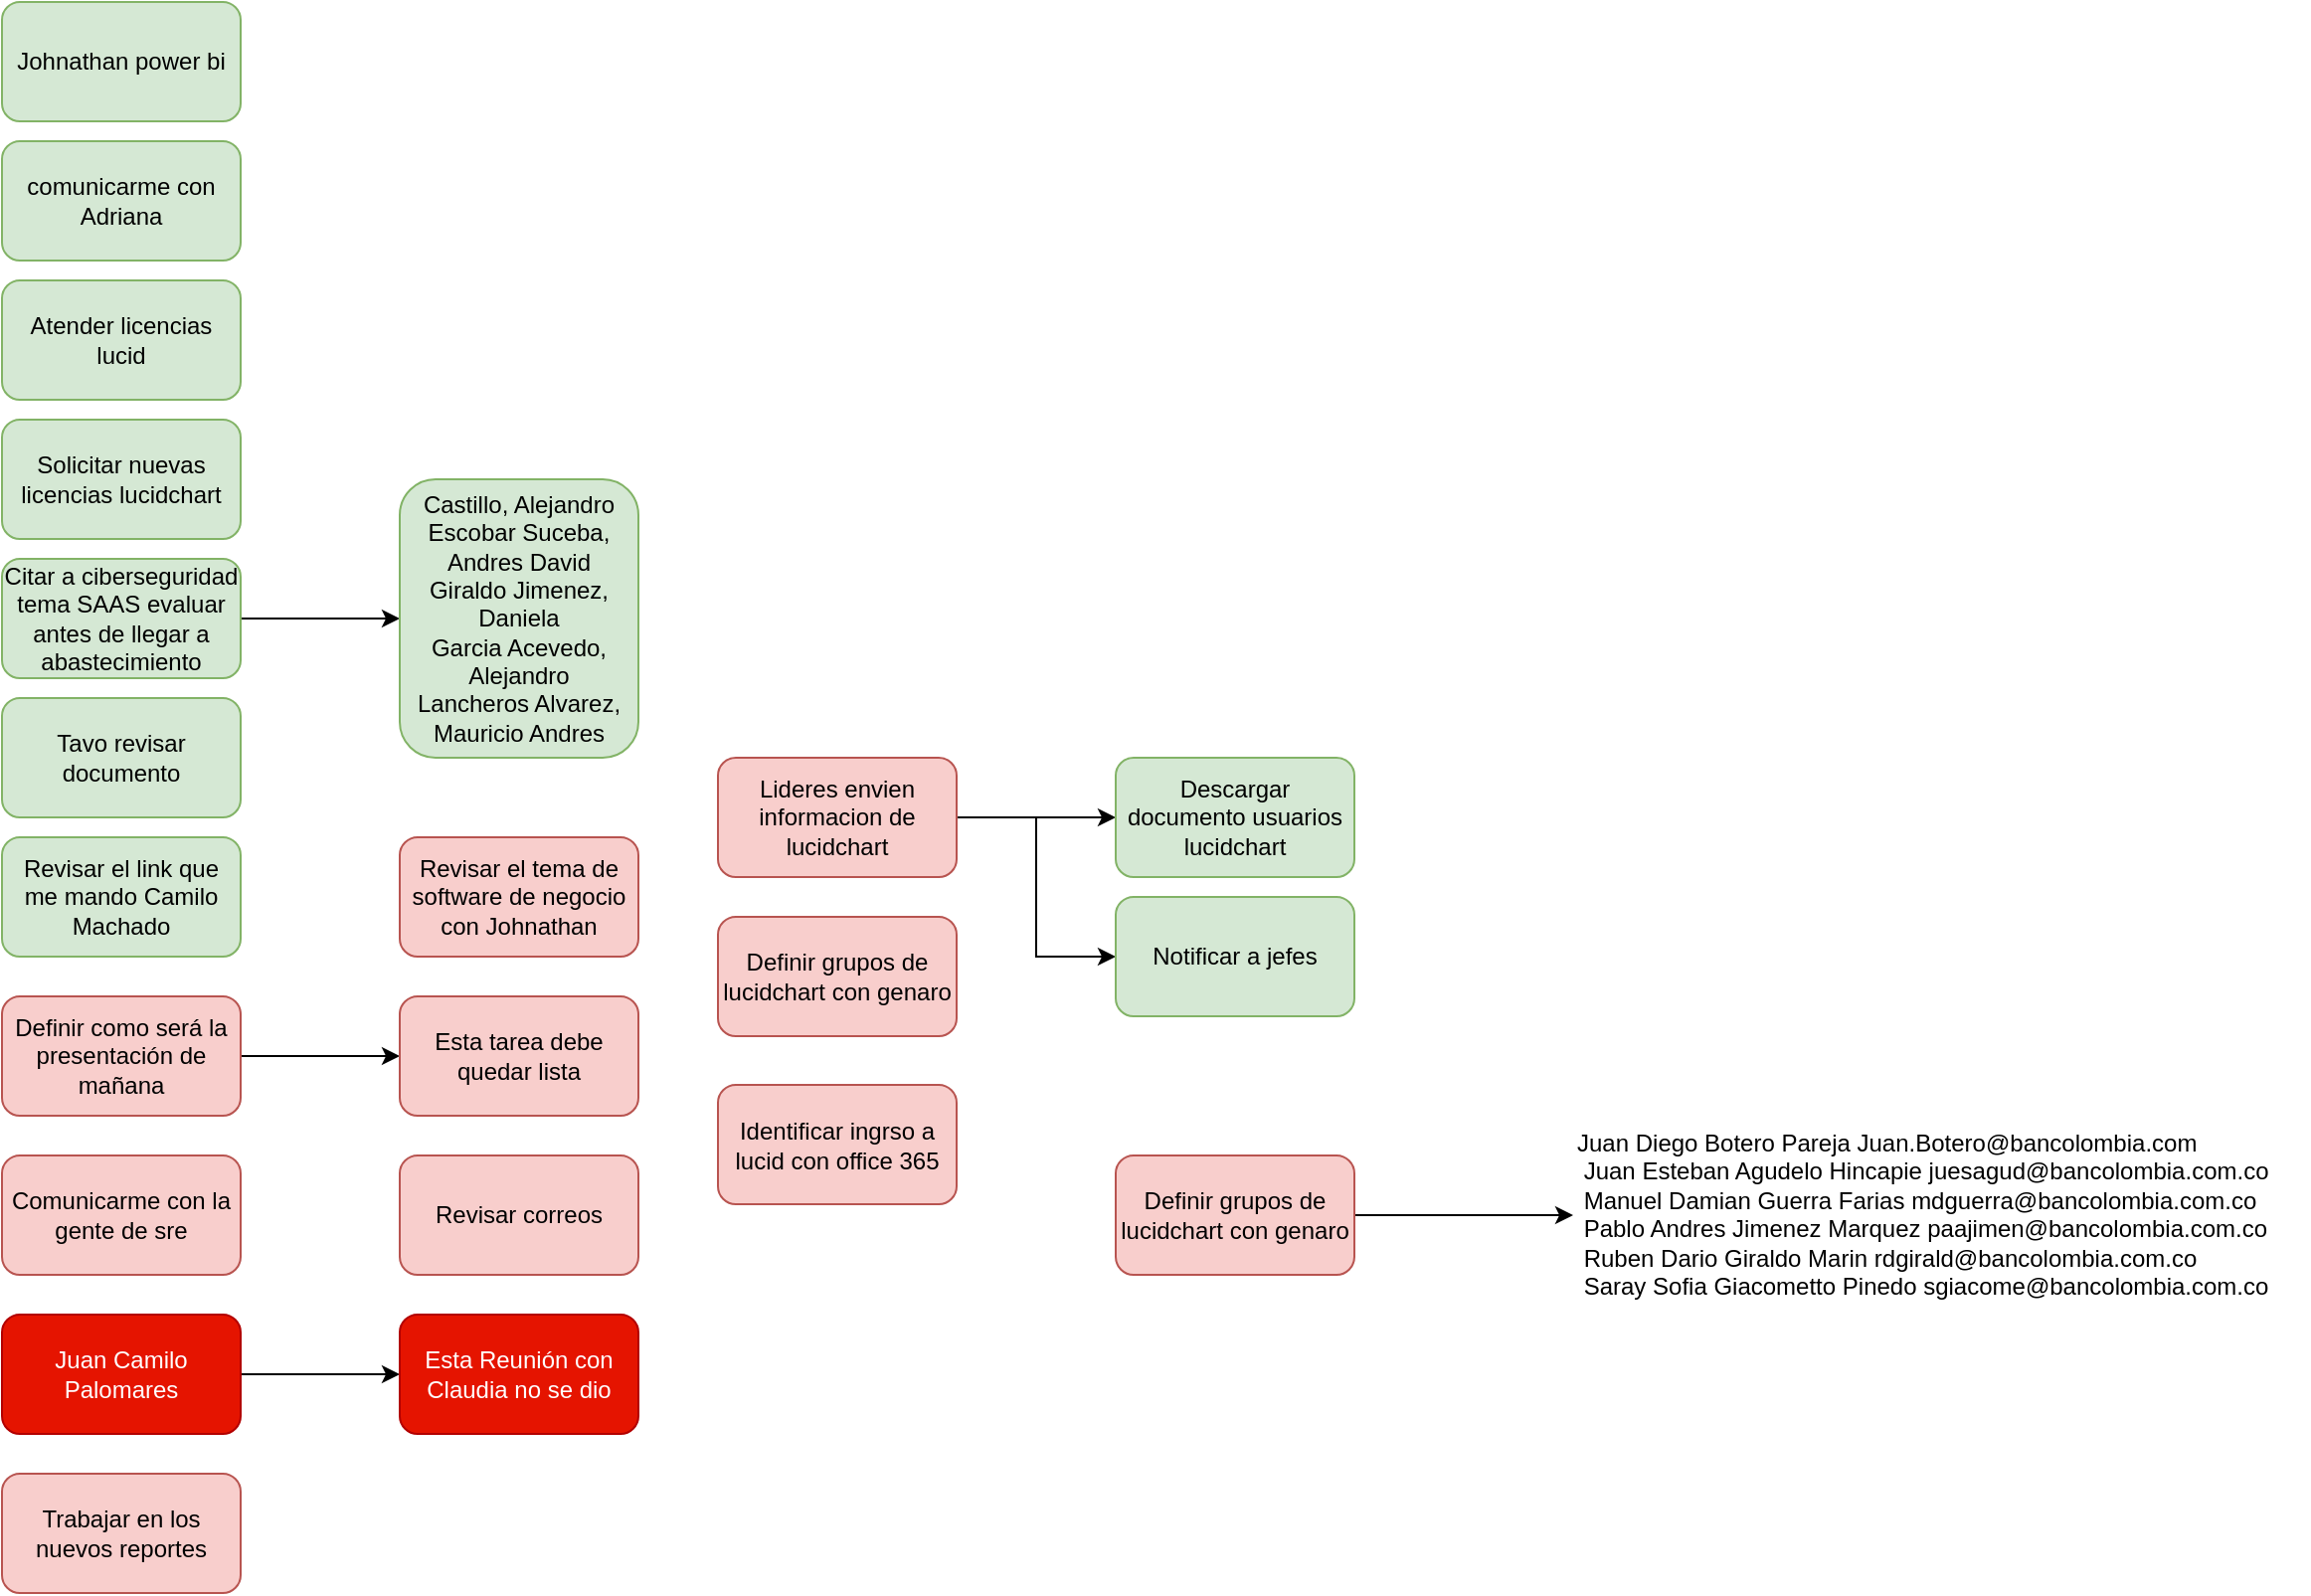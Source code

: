 <mxfile version="15.6.8" type="github" pages="2">
  <diagram id="2-0mmxwdgoLzmRiu0fsF" name="dia a dia">
    <mxGraphModel dx="868" dy="393" grid="1" gridSize="10" guides="1" tooltips="1" connect="1" arrows="1" fold="1" page="1" pageScale="1" pageWidth="827" pageHeight="1169" math="0" shadow="0">
      <root>
        <mxCell id="yNGvCTk1V_gINGqABnyL-0" />
        <mxCell id="yNGvCTk1V_gINGqABnyL-1" parent="yNGvCTk1V_gINGqABnyL-0" />
        <mxCell id="1M6lVSq16ZduSRRAVL-M-0" value="Johnathan power bi" style="rounded=1;whiteSpace=wrap;html=1;fillColor=#d5e8d4;strokeColor=#82b366;" parent="yNGvCTk1V_gINGqABnyL-1" vertex="1">
          <mxGeometry x="10" y="10" width="120" height="60" as="geometry" />
        </mxCell>
        <mxCell id="H3Q4ioqLagcHq7i6xyze-1" value="" style="edgeStyle=orthogonalEdgeStyle;rounded=0;orthogonalLoop=1;jettySize=auto;html=1;" parent="yNGvCTk1V_gINGqABnyL-1" source="1M6lVSq16ZduSRRAVL-M-1" target="H3Q4ioqLagcHq7i6xyze-0" edge="1">
          <mxGeometry relative="1" as="geometry" />
        </mxCell>
        <mxCell id="1M6lVSq16ZduSRRAVL-M-1" value="Juan Camilo Palomares" style="rounded=1;whiteSpace=wrap;html=1;fillColor=#e51400;fontColor=#ffffff;strokeColor=#B20000;" parent="yNGvCTk1V_gINGqABnyL-1" vertex="1">
          <mxGeometry x="10" y="670" width="120" height="60" as="geometry" />
        </mxCell>
        <mxCell id="1M6lVSq16ZduSRRAVL-M-3" value="Revisar correos" style="rounded=1;whiteSpace=wrap;html=1;fillColor=#f8cecc;strokeColor=#b85450;" parent="yNGvCTk1V_gINGqABnyL-1" vertex="1">
          <mxGeometry x="210" y="590" width="120" height="60" as="geometry" />
        </mxCell>
        <mxCell id="1M6lVSq16ZduSRRAVL-M-5" value="Tavo revisar documento" style="rounded=1;whiteSpace=wrap;html=1;fillColor=#d5e8d4;strokeColor=#82b366;" parent="yNGvCTk1V_gINGqABnyL-1" vertex="1">
          <mxGeometry x="10" y="360" width="120" height="60" as="geometry" />
        </mxCell>
        <mxCell id="1M6lVSq16ZduSRRAVL-M-7" value="Trabajar en los nuevos reportes" style="rounded=1;whiteSpace=wrap;html=1;fillColor=#f8cecc;strokeColor=#b85450;" parent="yNGvCTk1V_gINGqABnyL-1" vertex="1">
          <mxGeometry x="10" y="750" width="120" height="60" as="geometry" />
        </mxCell>
        <mxCell id="ueY2YAWh7VIx71RtlcES-0" value="Comunicarme con la gente de sre" style="rounded=1;whiteSpace=wrap;html=1;fillColor=#f8cecc;strokeColor=#b85450;" parent="yNGvCTk1V_gINGqABnyL-1" vertex="1">
          <mxGeometry x="10" y="590" width="120" height="60" as="geometry" />
        </mxCell>
        <object label="comunicarme con Adriana" Nota="Tiene una reunion que la contacte a las 11" id="ueY2YAWh7VIx71RtlcES-1">
          <mxCell style="rounded=1;whiteSpace=wrap;html=1;fillColor=#d5e8d4;strokeColor=#82b366;" parent="yNGvCTk1V_gINGqABnyL-1" vertex="1">
            <mxGeometry x="10" y="80" width="120" height="60" as="geometry" />
          </mxCell>
        </object>
        <mxCell id="ueY2YAWh7VIx71RtlcES-2" value="Revisar el link que me mando Camilo Machado" style="rounded=1;whiteSpace=wrap;html=1;fillColor=#d5e8d4;strokeColor=#82b366;" parent="yNGvCTk1V_gINGqABnyL-1" vertex="1">
          <mxGeometry x="10" y="430" width="120" height="60" as="geometry" />
        </mxCell>
        <mxCell id="H3Q4ioqLagcHq7i6xyze-0" value="Esta Reunión con Claudia no se dio" style="rounded=1;whiteSpace=wrap;html=1;fillColor=#e51400;fontColor=#ffffff;strokeColor=#B20000;" parent="yNGvCTk1V_gINGqABnyL-1" vertex="1">
          <mxGeometry x="210" y="670" width="120" height="60" as="geometry" />
        </mxCell>
        <mxCell id="H3Q4ioqLagcHq7i6xyze-4" value="" style="edgeStyle=orthogonalEdgeStyle;rounded=0;orthogonalLoop=1;jettySize=auto;html=1;" parent="yNGvCTk1V_gINGqABnyL-1" source="H3Q4ioqLagcHq7i6xyze-2" target="H3Q4ioqLagcHq7i6xyze-3" edge="1">
          <mxGeometry relative="1" as="geometry" />
        </mxCell>
        <mxCell id="H3Q4ioqLagcHq7i6xyze-2" value="Definir como será la presentación de mañana" style="rounded=1;whiteSpace=wrap;html=1;fillColor=#f8cecc;strokeColor=#b85450;" parent="yNGvCTk1V_gINGqABnyL-1" vertex="1">
          <mxGeometry x="10" y="510" width="120" height="60" as="geometry" />
        </mxCell>
        <mxCell id="H3Q4ioqLagcHq7i6xyze-3" value="Esta tarea debe quedar lista" style="rounded=1;whiteSpace=wrap;html=1;fillColor=#f8cecc;strokeColor=#b85450;" parent="yNGvCTk1V_gINGqABnyL-1" vertex="1">
          <mxGeometry x="210" y="510" width="120" height="60" as="geometry" />
        </mxCell>
        <object label="Atender licencias lucid" Nota="Tiene una reunion que la contacte a las 11" id="H3Q4ioqLagcHq7i6xyze-5">
          <mxCell style="rounded=1;whiteSpace=wrap;html=1;fillColor=#d5e8d4;strokeColor=#82b366;" parent="yNGvCTk1V_gINGqABnyL-1" vertex="1">
            <mxGeometry x="10" y="150" width="120" height="60" as="geometry" />
          </mxCell>
        </object>
        <object label="Solicitar nuevas licencias lucidchart" Nota="Tiene una reunion que la contacte a las 11" id="H3Q4ioqLagcHq7i6xyze-6">
          <mxCell style="rounded=1;whiteSpace=wrap;html=1;fillColor=#d5e8d4;strokeColor=#82b366;" parent="yNGvCTk1V_gINGqABnyL-1" vertex="1">
            <mxGeometry x="10" y="220" width="120" height="60" as="geometry" />
          </mxCell>
        </object>
        <mxCell id="H3Q4ioqLagcHq7i6xyze-8" value="Revisar el tema de software de negocio con Johnathan" style="rounded=1;whiteSpace=wrap;html=1;fillColor=#f8cecc;strokeColor=#b85450;" parent="yNGvCTk1V_gINGqABnyL-1" vertex="1">
          <mxGeometry x="210" y="430" width="120" height="60" as="geometry" />
        </mxCell>
        <mxCell id="EwWLb1CdJLh-gql79gUk-2" value="" style="edgeStyle=orthogonalEdgeStyle;rounded=0;orthogonalLoop=1;jettySize=auto;html=1;" parent="yNGvCTk1V_gINGqABnyL-1" source="EwWLb1CdJLh-gql79gUk-0" target="EwWLb1CdJLh-gql79gUk-1" edge="1">
          <mxGeometry relative="1" as="geometry" />
        </mxCell>
        <mxCell id="EwWLb1CdJLh-gql79gUk-0" value="Citar a ciberseguridad tema SAAS evaluar antes de llegar a abastecimiento" style="rounded=1;whiteSpace=wrap;html=1;fillColor=#d5e8d4;strokeColor=#82b366;" parent="yNGvCTk1V_gINGqABnyL-1" vertex="1">
          <mxGeometry x="10" y="290" width="120" height="60" as="geometry" />
        </mxCell>
        <mxCell id="EwWLb1CdJLh-gql79gUk-1" value="Castillo, Alejandro&lt;br/&gt;Escobar Suceba, Andres David&lt;br/&gt;Giraldo Jimenez, Daniela&lt;br/&gt;Garcia Acevedo, Alejandro&lt;br/&gt;Lancheros Alvarez, Mauricio Andres" style="rounded=1;whiteSpace=wrap;html=1;fillColor=#d5e8d4;strokeColor=#82b366;" parent="yNGvCTk1V_gINGqABnyL-1" vertex="1">
          <mxGeometry x="210" y="250" width="120" height="140" as="geometry" />
        </mxCell>
        <mxCell id="fKjx0vlUGkV_8uRxMCtp-2" value="" style="edgeStyle=orthogonalEdgeStyle;rounded=0;orthogonalLoop=1;jettySize=auto;html=1;" edge="1" parent="yNGvCTk1V_gINGqABnyL-1" source="fKjx0vlUGkV_8uRxMCtp-0" target="fKjx0vlUGkV_8uRxMCtp-1">
          <mxGeometry relative="1" as="geometry" />
        </mxCell>
        <mxCell id="fKjx0vlUGkV_8uRxMCtp-5" style="edgeStyle=orthogonalEdgeStyle;rounded=0;orthogonalLoop=1;jettySize=auto;html=1;entryX=0;entryY=0.5;entryDx=0;entryDy=0;" edge="1" parent="yNGvCTk1V_gINGqABnyL-1" source="fKjx0vlUGkV_8uRxMCtp-0" target="fKjx0vlUGkV_8uRxMCtp-4">
          <mxGeometry relative="1" as="geometry" />
        </mxCell>
        <mxCell id="fKjx0vlUGkV_8uRxMCtp-0" value="Lideres envien informacion de lucidchart" style="rounded=1;whiteSpace=wrap;html=1;fillColor=#f8cecc;strokeColor=#b85450;" vertex="1" parent="yNGvCTk1V_gINGqABnyL-1">
          <mxGeometry x="370" y="390" width="120" height="60" as="geometry" />
        </mxCell>
        <mxCell id="fKjx0vlUGkV_8uRxMCtp-1" value="Descargar documento usuarios lucidchart" style="rounded=1;whiteSpace=wrap;html=1;fillColor=#d5e8d4;strokeColor=#82b366;" vertex="1" parent="yNGvCTk1V_gINGqABnyL-1">
          <mxGeometry x="570" y="390" width="120" height="60" as="geometry" />
        </mxCell>
        <mxCell id="fKjx0vlUGkV_8uRxMCtp-4" value="Notificar a jefes" style="rounded=1;whiteSpace=wrap;html=1;fillColor=#d5e8d4;strokeColor=#82b366;" vertex="1" parent="yNGvCTk1V_gINGqABnyL-1">
          <mxGeometry x="570" y="460" width="120" height="60" as="geometry" />
        </mxCell>
        <mxCell id="fKjx0vlUGkV_8uRxMCtp-6" value="Definir grupos de lucidchart con genaro" style="rounded=1;whiteSpace=wrap;html=1;fillColor=#f8cecc;strokeColor=#b85450;" vertex="1" parent="yNGvCTk1V_gINGqABnyL-1">
          <mxGeometry x="370" y="470" width="120" height="60" as="geometry" />
        </mxCell>
        <mxCell id="fKjx0vlUGkV_8uRxMCtp-7" value="Identificar ingrso a lucid con office 365" style="rounded=1;whiteSpace=wrap;html=1;fillColor=#f8cecc;strokeColor=#b85450;" vertex="1" parent="yNGvCTk1V_gINGqABnyL-1">
          <mxGeometry x="370" y="554.5" width="120" height="60" as="geometry" />
        </mxCell>
        <mxCell id="fKjx0vlUGkV_8uRxMCtp-12" style="edgeStyle=orthogonalEdgeStyle;rounded=0;orthogonalLoop=1;jettySize=auto;html=1;entryX=0;entryY=0.5;entryDx=0;entryDy=0;" edge="1" parent="yNGvCTk1V_gINGqABnyL-1" source="fKjx0vlUGkV_8uRxMCtp-8" target="fKjx0vlUGkV_8uRxMCtp-11">
          <mxGeometry relative="1" as="geometry" />
        </mxCell>
        <mxCell id="fKjx0vlUGkV_8uRxMCtp-8" value="Definir grupos de lucidchart con genaro" style="rounded=1;whiteSpace=wrap;html=1;fillColor=#f8cecc;strokeColor=#b85450;" vertex="1" parent="yNGvCTk1V_gINGqABnyL-1">
          <mxGeometry x="570" y="590" width="120" height="60" as="geometry" />
        </mxCell>
        <mxCell id="fKjx0vlUGkV_8uRxMCtp-11" value="Juan Diego Botero Pareja 	Juan.Botero@bancolombia.com&#xa; Juan Esteban Agudelo Hincapie 	juesagud@bancolombia.com.co&#xa; Manuel Damian Guerra Farias 	mdguerra@bancolombia.com.co&#xa; Pablo Andres Jimenez Marquez 	paajimen@bancolombia.com.co&#xa; Ruben Dario Giraldo Marin 	rdgirald@bancolombia.com.co&#xa; Saray Sofia Giacometto Pinedo 	sgiacome@bancolombia.com.co" style="text;whiteSpace=wrap;html=1;" vertex="1" parent="yNGvCTk1V_gINGqABnyL-1">
          <mxGeometry x="800" y="570" width="370" height="100" as="geometry" />
        </mxCell>
      </root>
    </mxGraphModel>
  </diagram>
  <diagram id="iwBiy9MiS204H7XOQMqi" name="Page-2">
    <mxGraphModel dx="1929" dy="1694" grid="1" gridSize="10" guides="1" tooltips="1" connect="1" arrows="1" fold="1" page="1" pageScale="1" pageWidth="827" pageHeight="1169" math="0" shadow="0">
      <root>
        <mxCell id="Z_Bg-XkDaSZISsN3nbJj-0" />
        <mxCell id="Z_Bg-XkDaSZISsN3nbJj-1" parent="Z_Bg-XkDaSZISsN3nbJj-0" />
        <mxCell id="Z_Bg-XkDaSZISsN3nbJj-14" value="" style="rounded=1;whiteSpace=wrap;html=1;" vertex="1" parent="Z_Bg-XkDaSZISsN3nbJj-1">
          <mxGeometry x="80" y="-30" width="400" height="230" as="geometry" />
        </mxCell>
        <mxCell id="Z_Bg-XkDaSZISsN3nbJj-26" style="edgeStyle=orthogonalEdgeStyle;rounded=0;orthogonalLoop=1;jettySize=auto;html=1;exitX=0;exitY=0.5;exitDx=0;exitDy=0;" edge="1" parent="Z_Bg-XkDaSZISsN3nbJj-1" source="Z_Bg-XkDaSZISsN3nbJj-23" target="Z_Bg-XkDaSZISsN3nbJj-6">
          <mxGeometry relative="1" as="geometry" />
        </mxCell>
        <mxCell id="Z_Bg-XkDaSZISsN3nbJj-28" style="edgeStyle=orthogonalEdgeStyle;rounded=0;orthogonalLoop=1;jettySize=auto;html=1;exitX=0;exitY=0.75;exitDx=0;exitDy=0;entryX=1;entryY=0.5;entryDx=0;entryDy=0;" edge="1" parent="Z_Bg-XkDaSZISsN3nbJj-1" source="Z_Bg-XkDaSZISsN3nbJj-23" target="Z_Bg-XkDaSZISsN3nbJj-7">
          <mxGeometry relative="1" as="geometry" />
        </mxCell>
        <mxCell id="Z_Bg-XkDaSZISsN3nbJj-23" value="" style="rounded=1;whiteSpace=wrap;html=1;" vertex="1" parent="Z_Bg-XkDaSZISsN3nbJj-1">
          <mxGeometry x="310" y="-9" width="160" height="160" as="geometry" />
        </mxCell>
        <mxCell id="Z_Bg-XkDaSZISsN3nbJj-16" style="edgeStyle=orthogonalEdgeStyle;rounded=0;orthogonalLoop=1;jettySize=auto;html=1;entryX=0;entryY=0.5;entryDx=0;entryDy=0;" edge="1" parent="Z_Bg-XkDaSZISsN3nbJj-1" source="Z_Bg-XkDaSZISsN3nbJj-14" target="Z_Bg-XkDaSZISsN3nbJj-5">
          <mxGeometry relative="1" as="geometry" />
        </mxCell>
        <mxCell id="Z_Bg-XkDaSZISsN3nbJj-4" value="" style="edgeStyle=orthogonalEdgeStyle;rounded=0;orthogonalLoop=1;jettySize=auto;html=1;" edge="1" parent="Z_Bg-XkDaSZISsN3nbJj-1" source="Z_Bg-XkDaSZISsN3nbJj-2" target="Z_Bg-XkDaSZISsN3nbJj-3">
          <mxGeometry relative="1" as="geometry" />
        </mxCell>
        <mxCell id="Z_Bg-XkDaSZISsN3nbJj-2" value="Gestion de desarrollo ti" style="rounded=1;whiteSpace=wrap;html=1;" vertex="1" parent="Z_Bg-XkDaSZISsN3nbJj-1">
          <mxGeometry x="80" y="290" width="160" height="30" as="geometry" />
        </mxCell>
        <mxCell id="Z_Bg-XkDaSZISsN3nbJj-40" style="edgeStyle=orthogonalEdgeStyle;rounded=0;orthogonalLoop=1;jettySize=auto;html=1;" edge="1" parent="Z_Bg-XkDaSZISsN3nbJj-1" source="Z_Bg-XkDaSZISsN3nbJj-3" target="Z_Bg-XkDaSZISsN3nbJj-5">
          <mxGeometry relative="1" as="geometry" />
        </mxCell>
        <mxCell id="Z_Bg-XkDaSZISsN3nbJj-3" value="Formulario - actualizar las reglas aplicaciones de negocio" style="rounded=1;whiteSpace=wrap;html=1;" vertex="1" parent="Z_Bg-XkDaSZISsN3nbJj-1">
          <mxGeometry x="80" y="350" width="160" height="60" as="geometry" />
        </mxCell>
        <mxCell id="Z_Bg-XkDaSZISsN3nbJj-30" value="" style="edgeStyle=orthogonalEdgeStyle;rounded=0;orthogonalLoop=1;jettySize=auto;html=1;" edge="1" parent="Z_Bg-XkDaSZISsN3nbJj-1" source="Z_Bg-XkDaSZISsN3nbJj-5" target="Z_Bg-XkDaSZISsN3nbJj-29">
          <mxGeometry relative="1" as="geometry" />
        </mxCell>
        <mxCell id="Z_Bg-XkDaSZISsN3nbJj-46" value="CRUD" style="edgeStyle=orthogonalEdgeStyle;rounded=0;orthogonalLoop=1;jettySize=auto;html=1;" edge="1" parent="Z_Bg-XkDaSZISsN3nbJj-1" source="Z_Bg-XkDaSZISsN3nbJj-5" target="Z_Bg-XkDaSZISsN3nbJj-44">
          <mxGeometry relative="1" as="geometry" />
        </mxCell>
        <mxCell id="Z_Bg-XkDaSZISsN3nbJj-5" value="CMDB" style="rounded=1;whiteSpace=wrap;html=1;" vertex="1" parent="Z_Bg-XkDaSZISsN3nbJj-1">
          <mxGeometry x="560" y="55" width="120" height="60" as="geometry" />
        </mxCell>
        <mxCell id="Z_Bg-XkDaSZISsN3nbJj-6" value="USM(Pedidos)" style="rounded=1;whiteSpace=wrap;html=1;" vertex="1" parent="Z_Bg-XkDaSZISsN3nbJj-1">
          <mxGeometry x="103" y="20" width="120" height="60" as="geometry" />
        </mxCell>
        <mxCell id="Z_Bg-XkDaSZISsN3nbJj-7" value="USD(OC)" style="rounded=1;whiteSpace=wrap;html=1;" vertex="1" parent="Z_Bg-XkDaSZISsN3nbJj-1">
          <mxGeometry x="103" y="110" width="120" height="60" as="geometry" />
        </mxCell>
        <mxCell id="Z_Bg-XkDaSZISsN3nbJj-34" style="edgeStyle=orthogonalEdgeStyle;rounded=0;orthogonalLoop=1;jettySize=auto;html=1;entryX=0;entryY=0.5;entryDx=0;entryDy=0;" edge="1" parent="Z_Bg-XkDaSZISsN3nbJj-1" source="Z_Bg-XkDaSZISsN3nbJj-9" target="Z_Bg-XkDaSZISsN3nbJj-14">
          <mxGeometry relative="1" as="geometry" />
        </mxCell>
        <mxCell id="Z_Bg-XkDaSZISsN3nbJj-9" value="" style="sketch=0;outlineConnect=0;fontColor=#232F3E;gradientColor=none;fillColor=#232F3E;strokeColor=none;dashed=0;verticalLabelPosition=bottom;verticalAlign=top;align=center;html=1;fontSize=12;fontStyle=0;aspect=fixed;pointerEvents=1;shape=mxgraph.aws4.user;" vertex="1" parent="Z_Bg-XkDaSZISsN3nbJj-1">
          <mxGeometry x="-60" y="46" width="78" height="78" as="geometry" />
        </mxCell>
        <mxCell id="Z_Bg-XkDaSZISsN3nbJj-19" value="Oferta" style="rounded=1;whiteSpace=wrap;html=1;" vertex="1" parent="Z_Bg-XkDaSZISsN3nbJj-1">
          <mxGeometry x="330" y="10" width="120" height="60" as="geometry" />
        </mxCell>
        <mxCell id="Z_Bg-XkDaSZISsN3nbJj-24" value="Oferta" style="rounded=1;whiteSpace=wrap;html=1;" vertex="1" parent="Z_Bg-XkDaSZISsN3nbJj-1">
          <mxGeometry x="330" y="80" width="120" height="60" as="geometry" />
        </mxCell>
        <mxCell id="Z_Bg-XkDaSZISsN3nbJj-33" value="" style="edgeStyle=orthogonalEdgeStyle;rounded=0;orthogonalLoop=1;jettySize=auto;html=1;" edge="1" parent="Z_Bg-XkDaSZISsN3nbJj-1" source="Z_Bg-XkDaSZISsN3nbJj-29" target="Z_Bg-XkDaSZISsN3nbJj-32">
          <mxGeometry relative="1" as="geometry" />
        </mxCell>
        <mxCell id="Z_Bg-XkDaSZISsN3nbJj-39" value="" style="edgeStyle=orthogonalEdgeStyle;rounded=0;orthogonalLoop=1;jettySize=auto;html=1;" edge="1" parent="Z_Bg-XkDaSZISsN3nbJj-1" source="Z_Bg-XkDaSZISsN3nbJj-29" target="Z_Bg-XkDaSZISsN3nbJj-38">
          <mxGeometry relative="1" as="geometry" />
        </mxCell>
        <mxCell id="Z_Bg-XkDaSZISsN3nbJj-29" value="MAC" style="rounded=1;whiteSpace=wrap;html=1;" vertex="1" parent="Z_Bg-XkDaSZISsN3nbJj-1">
          <mxGeometry x="760" y="55" width="120" height="60" as="geometry" />
        </mxCell>
        <mxCell id="Z_Bg-XkDaSZISsN3nbJj-32" value="Abstracción" style="rounded=1;whiteSpace=wrap;html=1;" vertex="1" parent="Z_Bg-XkDaSZISsN3nbJj-1">
          <mxGeometry x="920" y="55" width="120" height="60" as="geometry" />
        </mxCell>
        <mxCell id="Z_Bg-XkDaSZISsN3nbJj-38" value="&lt;div&gt;Aplicación&lt;/div&gt;&lt;div&gt;Componentes Técnicos&lt;/div&gt;&lt;div&gt;Flujos&lt;/div&gt;&lt;div&gt;EUC&lt;/div&gt;&lt;div&gt;Módulo&lt;/div&gt;&lt;div&gt;Servicio WEB&lt;/div&gt;&lt;div&gt;APIs&lt;/div&gt;&lt;div&gt;Servicio de Terceros&lt;/div&gt;&lt;div&gt;Plataforma&lt;/div&gt;&lt;div&gt;Interface&lt;/div&gt;" style="rounded=1;whiteSpace=wrap;html=1;" vertex="1" parent="Z_Bg-XkDaSZISsN3nbJj-1">
          <mxGeometry x="735" y="182.5" width="170" height="167.5" as="geometry" />
        </mxCell>
        <mxCell id="Z_Bg-XkDaSZISsN3nbJj-45" value="" style="edgeStyle=orthogonalEdgeStyle;rounded=0;orthogonalLoop=1;jettySize=auto;html=1;" edge="1" parent="Z_Bg-XkDaSZISsN3nbJj-1" source="Z_Bg-XkDaSZISsN3nbJj-42" target="Z_Bg-XkDaSZISsN3nbJj-44">
          <mxGeometry relative="1" as="geometry" />
        </mxCell>
        <mxCell id="Z_Bg-XkDaSZISsN3nbJj-42" value="Diego Leon Gamboa" style="rounded=1;whiteSpace=wrap;html=1;fillColor=#d5e8d4;strokeColor=#82b366;" vertex="1" parent="Z_Bg-XkDaSZISsN3nbJj-1">
          <mxGeometry x="560" y="-200" width="120" height="60" as="geometry" />
        </mxCell>
        <mxCell id="Z_Bg-XkDaSZISsN3nbJj-44" value="Alejandro AKLI" style="rounded=1;whiteSpace=wrap;html=1;fillColor=#fff2cc;strokeColor=#d6b656;" vertex="1" parent="Z_Bg-XkDaSZISsN3nbJj-1">
          <mxGeometry x="560" y="-100" width="120" height="60" as="geometry" />
        </mxCell>
      </root>
    </mxGraphModel>
  </diagram>
</mxfile>
